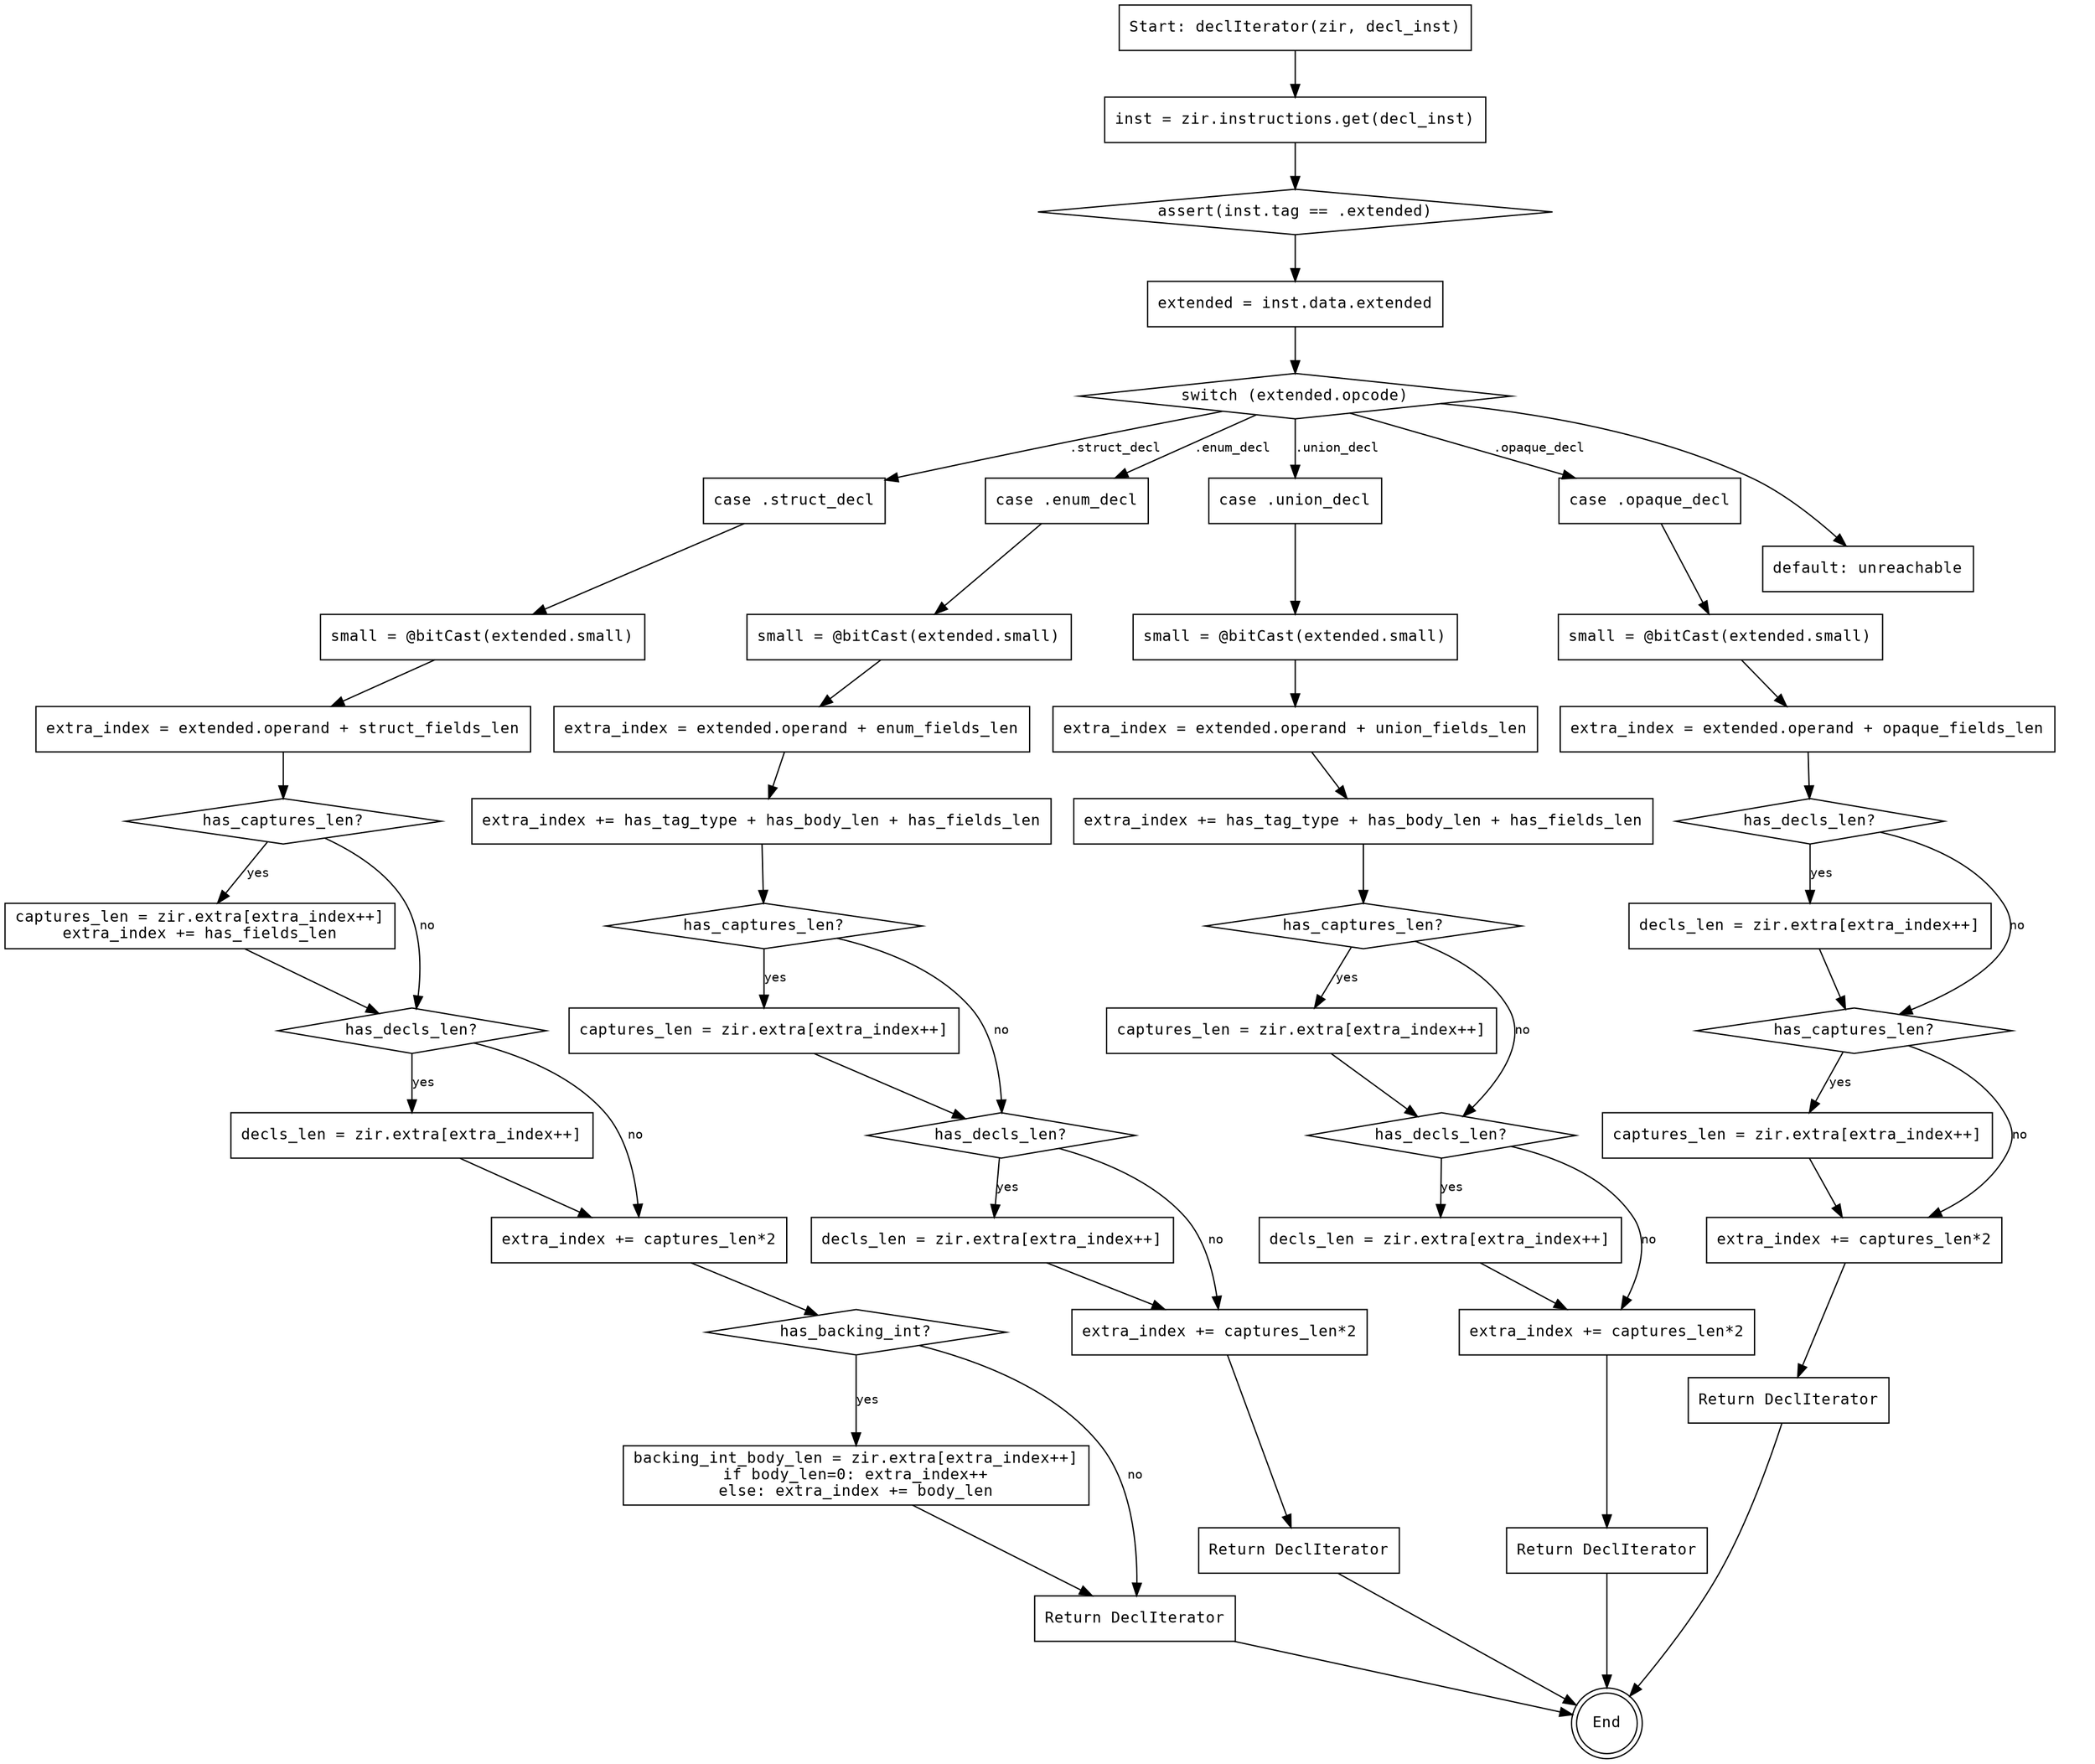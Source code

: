 
digraph flowchart {
    node [shape=rectangle fontname="Courier" fontsize=12];
    edge [fontname="Courier" fontsize=10];

    start [label="Start: declIterator(zir, decl_inst)"];
    get_inst [label="inst = zir.instructions.get(decl_inst)"];
    check_extended [label="assert(inst.tag == .extended)" shape=diamond];
    get_opcode [label="extended = inst.data.extended"];
    switch_opcode [label="switch (extended.opcode)" shape=diamond];

    // StructDecl分支
    struct_decl [label="case .struct_decl"];
    struct_cast [label="small = @bitCast(extended.small)"];
    struct_init_index [label="extra_index = extended.operand + struct_fields_len"];
    struct_captures [label="has_captures_len?" shape=diamond];
    struct_get_captures [label="captures_len = zir.extra[extra_index++]\nextra_index += has_fields_len"];
    struct_decls_len [label="has_decls_len?" shape=diamond];
    struct_get_decls [label="decls_len = zir.extra[extra_index++]"];
    struct_captures_skip [label="extra_index += captures_len*2"];
    struct_backing_int [label="has_backing_int?" shape=diamond];
    struct_handle_backing [label="backing_int_body_len = zir.extra[extra_index++]\nif body_len=0: extra_index++\nelse: extra_index += body_len"];
    struct_return [label="Return DeclIterator"];

    // EnumDecl分支
    enum_decl [label="case .enum_decl"];
    enum_cast [label="small = @bitCast(extended.small)"];
    enum_init_index [label="extra_index = extended.operand + enum_fields_len"];
    enum_skip_flags [label="extra_index += has_tag_type + has_body_len + has_fields_len"];
    enum_captures [label="has_captures_len?" shape=diamond];
    enum_get_captures [label="captures_len = zir.extra[extra_index++]"];
    enum_decls_len [label="has_decls_len?" shape=diamond];
    enum_get_decls [label="decls_len = zir.extra[extra_index++]"];
    enum_captures_skip [label="extra_index += captures_len*2"];
    enum_return [label="Return DeclIterator"];

    // UnionDecl分支（与Enum类似）
    union_decl [label="case .union_decl"];
    union_cast [label="small = @bitCast(extended.small)"];
    union_init_index [label="extra_index = extended.operand + union_fields_len"];
    union_skip_flags [label="extra_index += has_tag_type + has_body_len + has_fields_len"];
    union_captures [label="has_captures_len?" shape=diamond];
    union_get_captures [label="captures_len = zir.extra[extra_index++]"];
    union_decls_len [label="has_decls_len?" shape=diamond];
    union_get_decls [label="decls_len = zir.extra[extra_index++]"];
    union_captures_skip [label="extra_index += captures_len*2"];
    union_return [label="Return DeclIterator"];

    // OpaqueDecl分支
    opaque_decl [label="case .opaque_decl"];
    opaque_cast [label="small = @bitCast(extended.small)"];
    opaque_init_index [label="extra_index = extended.operand + opaque_fields_len"];
    opaque_decls_len [label="has_decls_len?" shape=diamond];
    opaque_get_decls [label="decls_len = zir.extra[extra_index++]"];
    opaque_captures [label="has_captures_len?" shape=diamond];
    opaque_get_captures [label="captures_len = zir.extra[extra_index++]"];
    opaque_captures_skip [label="extra_index += captures_len*2"];
    opaque_return [label="Return DeclIterator"];

    // 其他情况
    else_case [label="default: unreachable"];

    // 连接节点
    start -> get_inst -> check_extended -> get_opcode -> switch_opcode;
    
    switch_opcode -> struct_decl [label=".struct_decl"];
    struct_decl -> struct_cast -> struct_init_index -> struct_captures;
    struct_captures -> struct_get_captures [label="yes"];
    struct_captures -> struct_decls_len [label="no"];
    struct_get_captures -> struct_decls_len;
    struct_decls_len -> struct_get_decls [label="yes"];
    struct_decls_len -> struct_captures_skip [label="no"];
    struct_get_decls -> struct_captures_skip;
    struct_captures_skip -> struct_backing_int;
    struct_backing_int -> struct_handle_backing [label="yes"];
    struct_backing_int -> struct_return [label="no"];
    struct_handle_backing -> struct_return;

    switch_opcode -> enum_decl [label=".enum_decl"];
    enum_decl -> enum_cast -> enum_init_index -> enum_skip_flags -> enum_captures;
    enum_captures -> enum_get_captures [label="yes"];
    enum_captures -> enum_decls_len [label="no"];
    enum_get_captures -> enum_decls_len;
    enum_decls_len -> enum_get_decls [label="yes"];
    enum_decls_len -> enum_captures_skip [label="no"];
    enum_get_decls -> enum_captures_skip -> enum_return;

    switch_opcode -> union_decl [label=".union_decl"];
    union_decl -> union_cast -> union_init_index -> union_skip_flags -> union_captures;
    union_captures -> union_get_captures [label="yes"];
    union_captures -> union_decls_len [label="no"];
    union_get_captures -> union_decls_len;
    union_decls_len -> union_get_decls [label="yes"];
    union_decls_len -> union_captures_skip [label="no"];
    union_get_decls -> union_captures_skip -> union_return;

    switch_opcode -> opaque_decl [label=".opaque_decl"];
    opaque_decl -> opaque_cast -> opaque_init_index -> opaque_decls_len;
    opaque_decls_len -> opaque_get_decls [label="yes"];
    opaque_decls_len -> opaque_captures [label="no"];
    opaque_get_decls -> opaque_captures;
    opaque_captures -> opaque_get_captures [label="yes"];
    opaque_captures -> opaque_captures_skip [label="no"];
    opaque_get_captures -> opaque_captures_skip -> opaque_return;

    switch_opcode -> else_case;
    
    // 合并返回节点
    struct_return -> end;
    enum_return -> end;
    union_return -> end;
    opaque_return -> end;
    else_case -> end [style=invis];

    end [label="End" shape=doublecircle];
}
